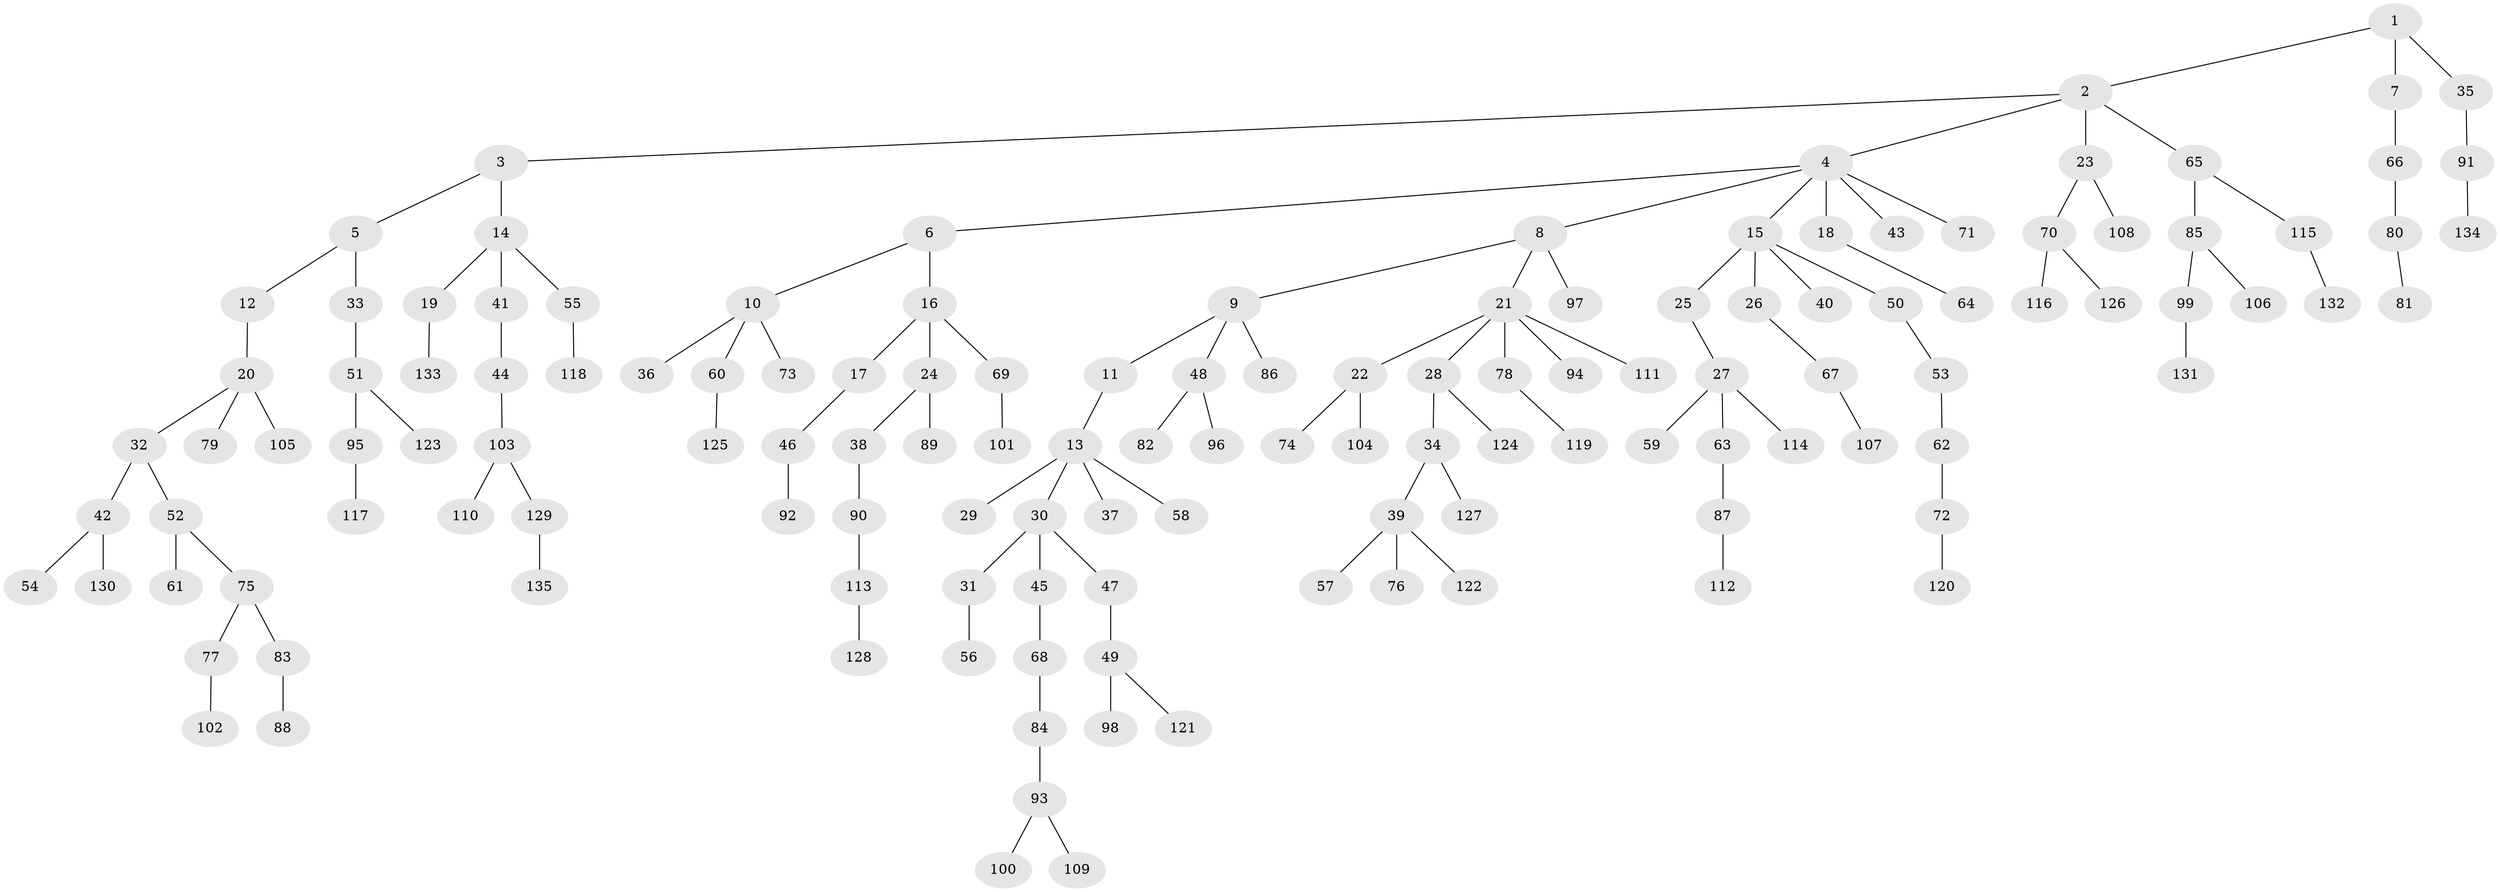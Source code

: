 // Generated by graph-tools (version 1.1) at 2025/52/03/09/25 04:52:45]
// undirected, 135 vertices, 134 edges
graph export_dot {
graph [start="1"]
  node [color=gray90,style=filled];
  1;
  2;
  3;
  4;
  5;
  6;
  7;
  8;
  9;
  10;
  11;
  12;
  13;
  14;
  15;
  16;
  17;
  18;
  19;
  20;
  21;
  22;
  23;
  24;
  25;
  26;
  27;
  28;
  29;
  30;
  31;
  32;
  33;
  34;
  35;
  36;
  37;
  38;
  39;
  40;
  41;
  42;
  43;
  44;
  45;
  46;
  47;
  48;
  49;
  50;
  51;
  52;
  53;
  54;
  55;
  56;
  57;
  58;
  59;
  60;
  61;
  62;
  63;
  64;
  65;
  66;
  67;
  68;
  69;
  70;
  71;
  72;
  73;
  74;
  75;
  76;
  77;
  78;
  79;
  80;
  81;
  82;
  83;
  84;
  85;
  86;
  87;
  88;
  89;
  90;
  91;
  92;
  93;
  94;
  95;
  96;
  97;
  98;
  99;
  100;
  101;
  102;
  103;
  104;
  105;
  106;
  107;
  108;
  109;
  110;
  111;
  112;
  113;
  114;
  115;
  116;
  117;
  118;
  119;
  120;
  121;
  122;
  123;
  124;
  125;
  126;
  127;
  128;
  129;
  130;
  131;
  132;
  133;
  134;
  135;
  1 -- 2;
  1 -- 7;
  1 -- 35;
  2 -- 3;
  2 -- 4;
  2 -- 23;
  2 -- 65;
  3 -- 5;
  3 -- 14;
  4 -- 6;
  4 -- 8;
  4 -- 15;
  4 -- 18;
  4 -- 43;
  4 -- 71;
  5 -- 12;
  5 -- 33;
  6 -- 10;
  6 -- 16;
  7 -- 66;
  8 -- 9;
  8 -- 21;
  8 -- 97;
  9 -- 11;
  9 -- 48;
  9 -- 86;
  10 -- 36;
  10 -- 60;
  10 -- 73;
  11 -- 13;
  12 -- 20;
  13 -- 29;
  13 -- 30;
  13 -- 37;
  13 -- 58;
  14 -- 19;
  14 -- 41;
  14 -- 55;
  15 -- 25;
  15 -- 26;
  15 -- 40;
  15 -- 50;
  16 -- 17;
  16 -- 24;
  16 -- 69;
  17 -- 46;
  18 -- 64;
  19 -- 133;
  20 -- 32;
  20 -- 79;
  20 -- 105;
  21 -- 22;
  21 -- 28;
  21 -- 78;
  21 -- 94;
  21 -- 111;
  22 -- 74;
  22 -- 104;
  23 -- 70;
  23 -- 108;
  24 -- 38;
  24 -- 89;
  25 -- 27;
  26 -- 67;
  27 -- 59;
  27 -- 63;
  27 -- 114;
  28 -- 34;
  28 -- 124;
  30 -- 31;
  30 -- 45;
  30 -- 47;
  31 -- 56;
  32 -- 42;
  32 -- 52;
  33 -- 51;
  34 -- 39;
  34 -- 127;
  35 -- 91;
  38 -- 90;
  39 -- 57;
  39 -- 76;
  39 -- 122;
  41 -- 44;
  42 -- 54;
  42 -- 130;
  44 -- 103;
  45 -- 68;
  46 -- 92;
  47 -- 49;
  48 -- 82;
  48 -- 96;
  49 -- 98;
  49 -- 121;
  50 -- 53;
  51 -- 95;
  51 -- 123;
  52 -- 61;
  52 -- 75;
  53 -- 62;
  55 -- 118;
  60 -- 125;
  62 -- 72;
  63 -- 87;
  65 -- 85;
  65 -- 115;
  66 -- 80;
  67 -- 107;
  68 -- 84;
  69 -- 101;
  70 -- 116;
  70 -- 126;
  72 -- 120;
  75 -- 77;
  75 -- 83;
  77 -- 102;
  78 -- 119;
  80 -- 81;
  83 -- 88;
  84 -- 93;
  85 -- 99;
  85 -- 106;
  87 -- 112;
  90 -- 113;
  91 -- 134;
  93 -- 100;
  93 -- 109;
  95 -- 117;
  99 -- 131;
  103 -- 110;
  103 -- 129;
  113 -- 128;
  115 -- 132;
  129 -- 135;
}
